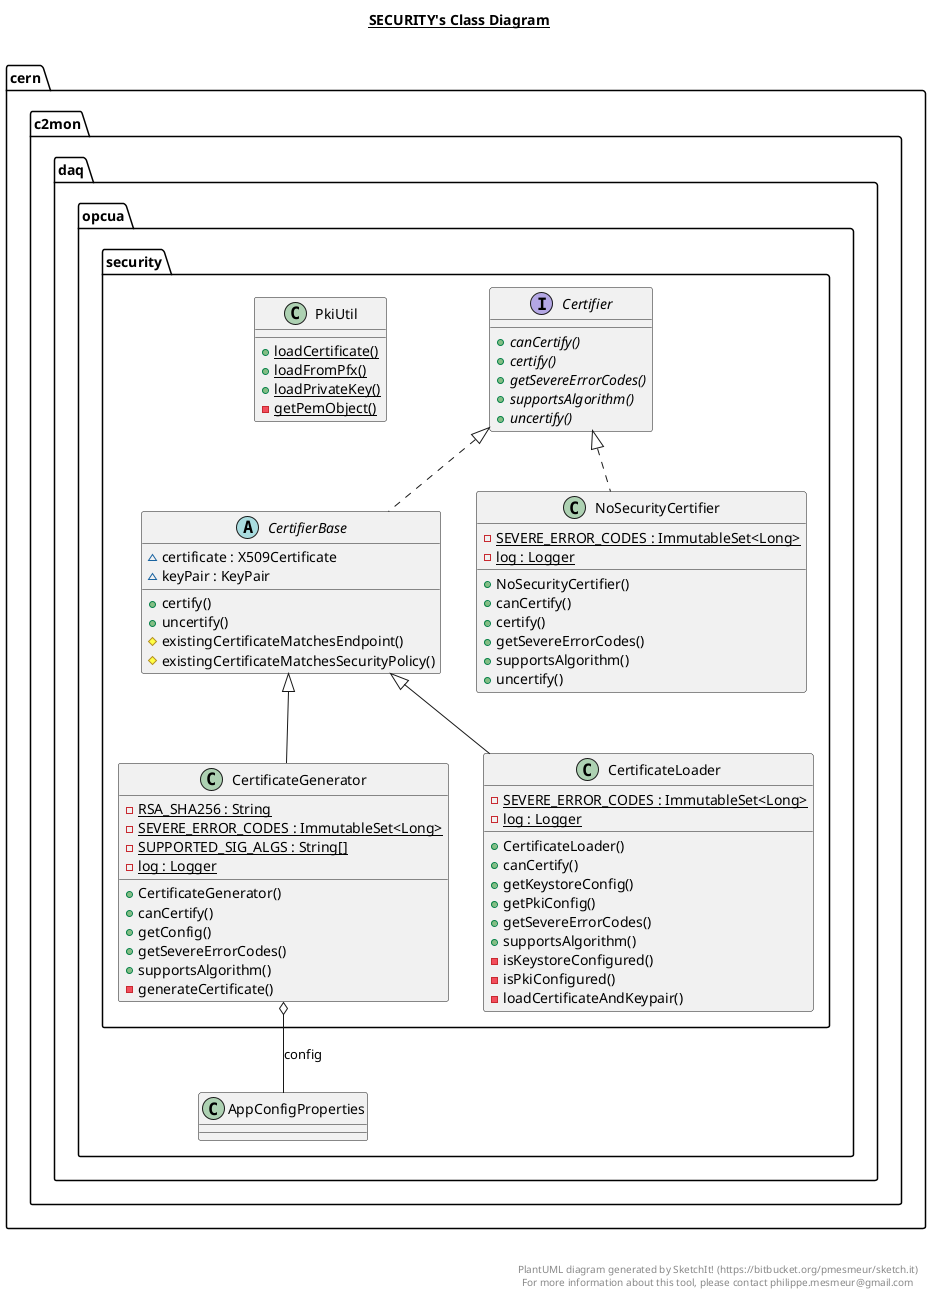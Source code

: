 @startuml

title __SECURITY's Class Diagram__\n

  namespace cern.c2mon.daq.opcua {
    namespace security {
      class cern.c2mon.daq.opcua.security.CertificateGenerator {
          {static} - RSA_SHA256 : String
          {static} - SEVERE_ERROR_CODES : ImmutableSet<Long>
          {static} - SUPPORTED_SIG_ALGS : String[]
          {static} - log : Logger
          + CertificateGenerator()
          + canCertify()
          + getConfig()
          + getSevereErrorCodes()
          + supportsAlgorithm()
          - generateCertificate()
      }
    }
  }
  

  namespace cern.c2mon.daq.opcua {
    namespace security {
      class cern.c2mon.daq.opcua.security.CertificateLoader {
          {static} - SEVERE_ERROR_CODES : ImmutableSet<Long>
          {static} - log : Logger
          + CertificateLoader()
          + canCertify()
          + getKeystoreConfig()
          + getPkiConfig()
          + getSevereErrorCodes()
          + supportsAlgorithm()
          - isKeystoreConfigured()
          - isPkiConfigured()
          - loadCertificateAndKeypair()
      }
    }
  }
  

  namespace cern.c2mon.daq.opcua {
    namespace security {
      interface cern.c2mon.daq.opcua.security.Certifier {
          {abstract} + canCertify()
          {abstract} + certify()
          {abstract} + getSevereErrorCodes()
          {abstract} + supportsAlgorithm()
          {abstract} + uncertify()
      }
    }
  }
  

  namespace cern.c2mon.daq.opcua {
    namespace security {
      abstract class cern.c2mon.daq.opcua.security.CertifierBase {
          ~ certificate : X509Certificate
          ~ keyPair : KeyPair
          + certify()
          + uncertify()
          # existingCertificateMatchesEndpoint()
          # existingCertificateMatchesSecurityPolicy()
      }
    }
  }
  

  namespace cern.c2mon.daq.opcua {
    namespace security {
      class cern.c2mon.daq.opcua.security.NoSecurityCertifier {
          {static} - SEVERE_ERROR_CODES : ImmutableSet<Long>
          {static} - log : Logger
          + NoSecurityCertifier()
          + canCertify()
          + certify()
          + getSevereErrorCodes()
          + supportsAlgorithm()
          + uncertify()
      }
    }
  }
  

  namespace cern.c2mon.daq.opcua {
    namespace security {
      class cern.c2mon.daq.opcua.security.PkiUtil {
          {static} + loadCertificate()
          {static} + loadFromPfx()
          {static} + loadPrivateKey()
          {static} - getPemObject()
      }
    }
  }
  

  cern.c2mon.daq.opcua.security.CertificateGenerator -up-|> cern.c2mon.daq.opcua.security.CertifierBase
  cern.c2mon.daq.opcua.security.CertificateGenerator o-- cern.c2mon.daq.opcua.AppConfigProperties : config
  cern.c2mon.daq.opcua.security.CertificateLoader -up-|> cern.c2mon.daq.opcua.security.CertifierBase
  cern.c2mon.daq.opcua.security.CertificateLoader o-- cern.c2mon.daq.opcua.AppConfigProperties.KeystoreConfig : keystoreConfig
  cern.c2mon.daq.opcua.security.CertificateLoader o-- cern.c2mon.daq.opcua.AppConfigProperties.PKIConfig : pkiConfig
  cern.c2mon.daq.opcua.security.CertifierBase .up.|> cern.c2mon.daq.opcua.security.Certifier
  cern.c2mon.daq.opcua.security.NoSecurityCertifier .up.|> cern.c2mon.daq.opcua.security.Certifier


right footer


PlantUML diagram generated by SketchIt! (https://bitbucket.org/pmesmeur/sketch.it)
For more information about this tool, please contact philippe.mesmeur@gmail.com
endfooter

@enduml
